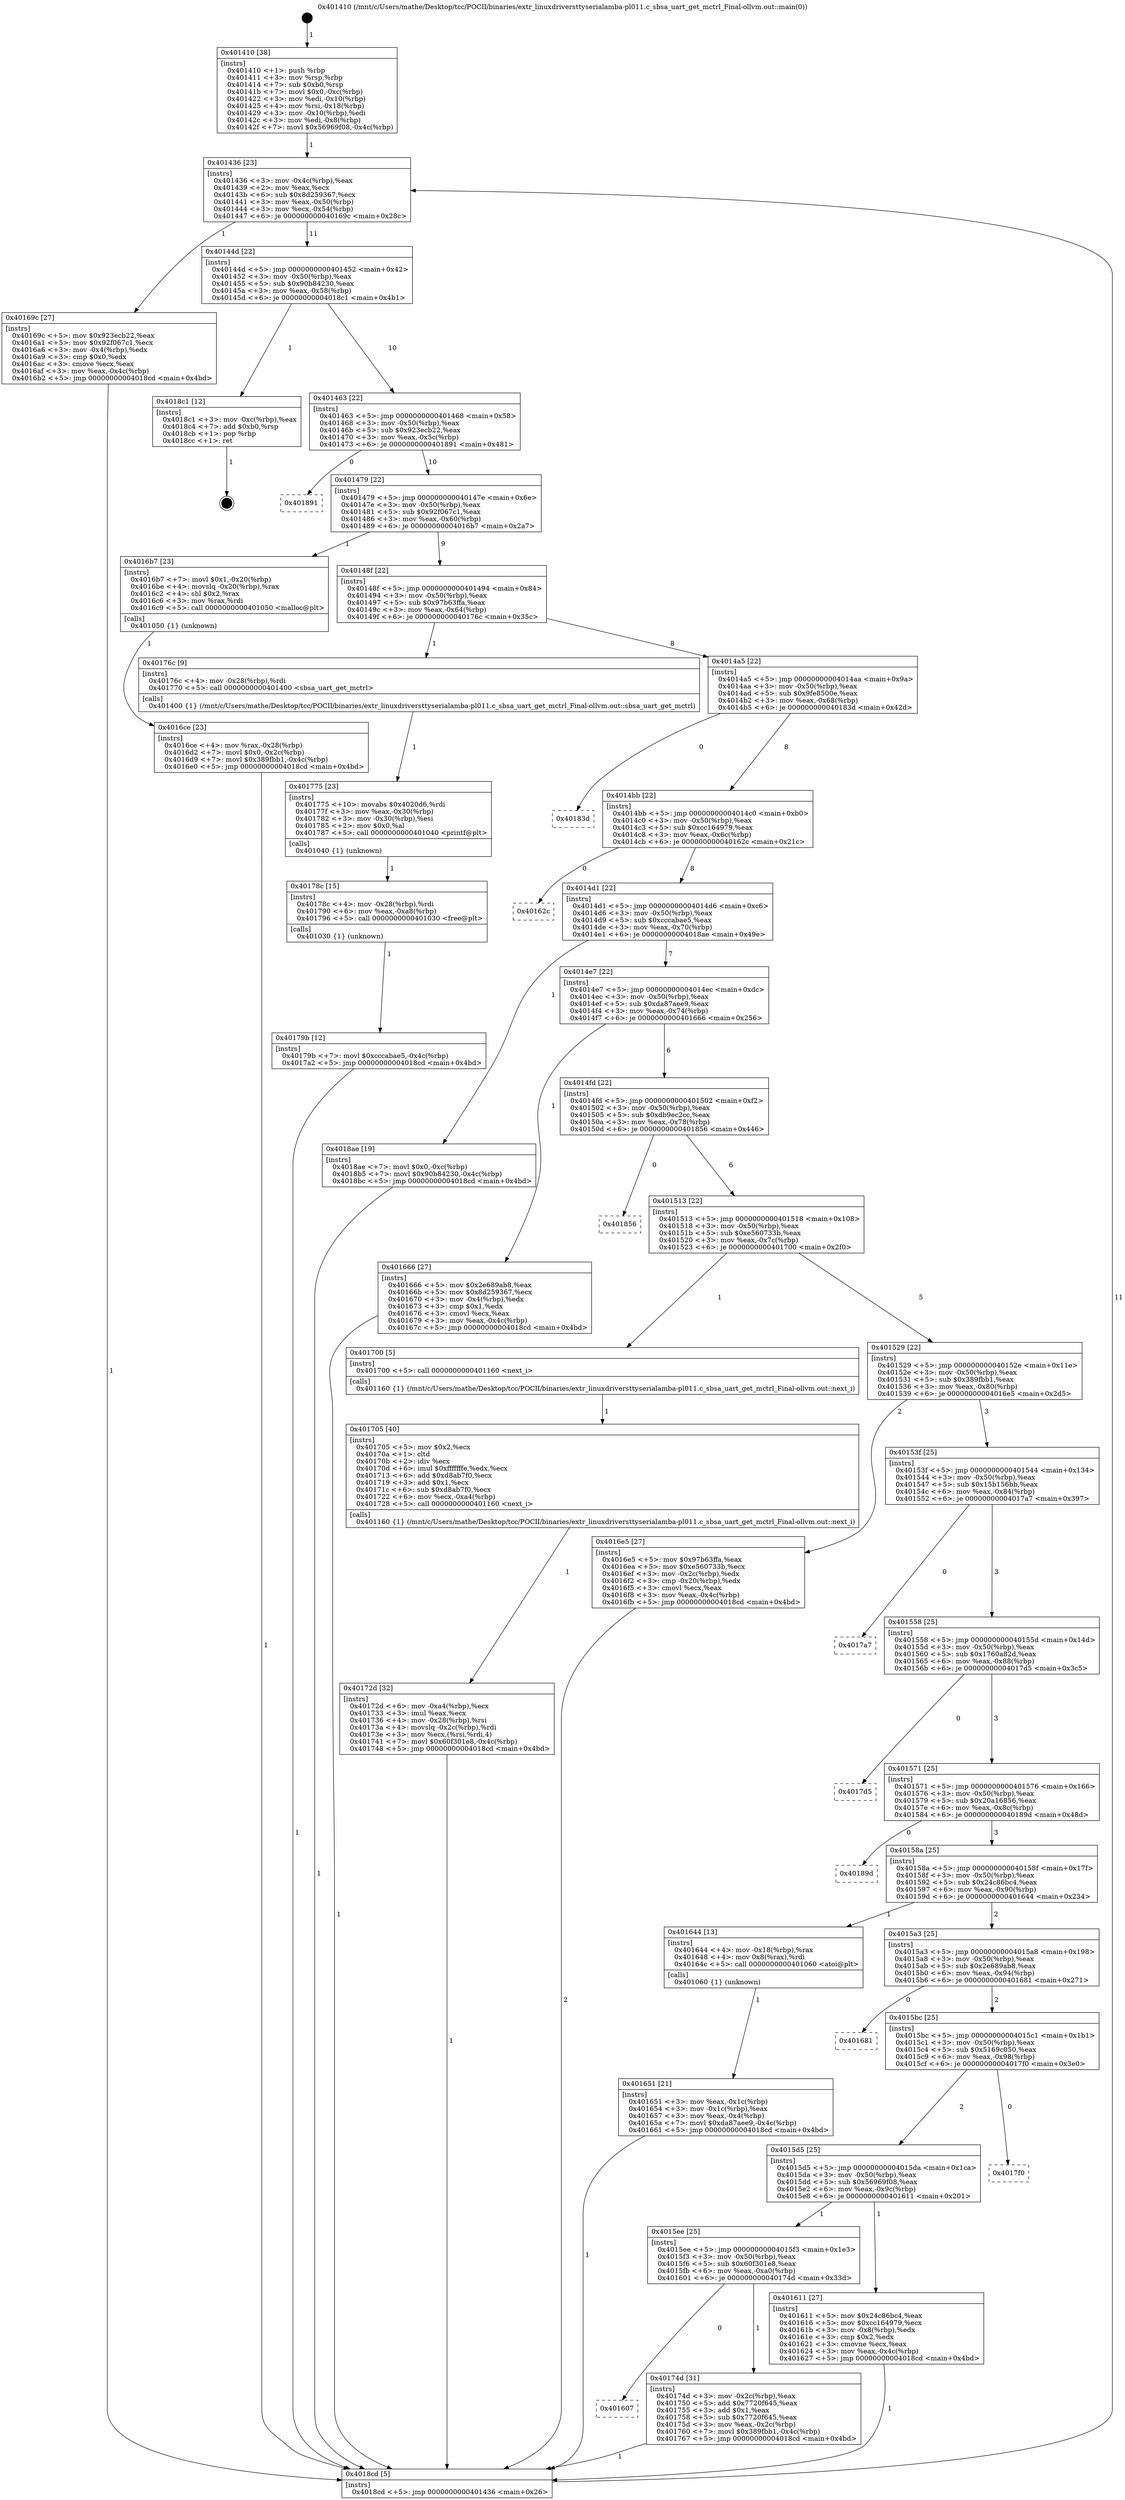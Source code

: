digraph "0x401410" {
  label = "0x401410 (/mnt/c/Users/mathe/Desktop/tcc/POCII/binaries/extr_linuxdriversttyserialamba-pl011.c_sbsa_uart_get_mctrl_Final-ollvm.out::main(0))"
  labelloc = "t"
  node[shape=record]

  Entry [label="",width=0.3,height=0.3,shape=circle,fillcolor=black,style=filled]
  "0x401436" [label="{
     0x401436 [23]\l
     | [instrs]\l
     &nbsp;&nbsp;0x401436 \<+3\>: mov -0x4c(%rbp),%eax\l
     &nbsp;&nbsp;0x401439 \<+2\>: mov %eax,%ecx\l
     &nbsp;&nbsp;0x40143b \<+6\>: sub $0x8d259367,%ecx\l
     &nbsp;&nbsp;0x401441 \<+3\>: mov %eax,-0x50(%rbp)\l
     &nbsp;&nbsp;0x401444 \<+3\>: mov %ecx,-0x54(%rbp)\l
     &nbsp;&nbsp;0x401447 \<+6\>: je 000000000040169c \<main+0x28c\>\l
  }"]
  "0x40169c" [label="{
     0x40169c [27]\l
     | [instrs]\l
     &nbsp;&nbsp;0x40169c \<+5\>: mov $0x923ecb22,%eax\l
     &nbsp;&nbsp;0x4016a1 \<+5\>: mov $0x92f067c1,%ecx\l
     &nbsp;&nbsp;0x4016a6 \<+3\>: mov -0x4(%rbp),%edx\l
     &nbsp;&nbsp;0x4016a9 \<+3\>: cmp $0x0,%edx\l
     &nbsp;&nbsp;0x4016ac \<+3\>: cmove %ecx,%eax\l
     &nbsp;&nbsp;0x4016af \<+3\>: mov %eax,-0x4c(%rbp)\l
     &nbsp;&nbsp;0x4016b2 \<+5\>: jmp 00000000004018cd \<main+0x4bd\>\l
  }"]
  "0x40144d" [label="{
     0x40144d [22]\l
     | [instrs]\l
     &nbsp;&nbsp;0x40144d \<+5\>: jmp 0000000000401452 \<main+0x42\>\l
     &nbsp;&nbsp;0x401452 \<+3\>: mov -0x50(%rbp),%eax\l
     &nbsp;&nbsp;0x401455 \<+5\>: sub $0x90b84230,%eax\l
     &nbsp;&nbsp;0x40145a \<+3\>: mov %eax,-0x58(%rbp)\l
     &nbsp;&nbsp;0x40145d \<+6\>: je 00000000004018c1 \<main+0x4b1\>\l
  }"]
  Exit [label="",width=0.3,height=0.3,shape=circle,fillcolor=black,style=filled,peripheries=2]
  "0x4018c1" [label="{
     0x4018c1 [12]\l
     | [instrs]\l
     &nbsp;&nbsp;0x4018c1 \<+3\>: mov -0xc(%rbp),%eax\l
     &nbsp;&nbsp;0x4018c4 \<+7\>: add $0xb0,%rsp\l
     &nbsp;&nbsp;0x4018cb \<+1\>: pop %rbp\l
     &nbsp;&nbsp;0x4018cc \<+1\>: ret\l
  }"]
  "0x401463" [label="{
     0x401463 [22]\l
     | [instrs]\l
     &nbsp;&nbsp;0x401463 \<+5\>: jmp 0000000000401468 \<main+0x58\>\l
     &nbsp;&nbsp;0x401468 \<+3\>: mov -0x50(%rbp),%eax\l
     &nbsp;&nbsp;0x40146b \<+5\>: sub $0x923ecb22,%eax\l
     &nbsp;&nbsp;0x401470 \<+3\>: mov %eax,-0x5c(%rbp)\l
     &nbsp;&nbsp;0x401473 \<+6\>: je 0000000000401891 \<main+0x481\>\l
  }"]
  "0x40179b" [label="{
     0x40179b [12]\l
     | [instrs]\l
     &nbsp;&nbsp;0x40179b \<+7\>: movl $0xcccabae5,-0x4c(%rbp)\l
     &nbsp;&nbsp;0x4017a2 \<+5\>: jmp 00000000004018cd \<main+0x4bd\>\l
  }"]
  "0x401891" [label="{
     0x401891\l
  }", style=dashed]
  "0x401479" [label="{
     0x401479 [22]\l
     | [instrs]\l
     &nbsp;&nbsp;0x401479 \<+5\>: jmp 000000000040147e \<main+0x6e\>\l
     &nbsp;&nbsp;0x40147e \<+3\>: mov -0x50(%rbp),%eax\l
     &nbsp;&nbsp;0x401481 \<+5\>: sub $0x92f067c1,%eax\l
     &nbsp;&nbsp;0x401486 \<+3\>: mov %eax,-0x60(%rbp)\l
     &nbsp;&nbsp;0x401489 \<+6\>: je 00000000004016b7 \<main+0x2a7\>\l
  }"]
  "0x40178c" [label="{
     0x40178c [15]\l
     | [instrs]\l
     &nbsp;&nbsp;0x40178c \<+4\>: mov -0x28(%rbp),%rdi\l
     &nbsp;&nbsp;0x401790 \<+6\>: mov %eax,-0xa8(%rbp)\l
     &nbsp;&nbsp;0x401796 \<+5\>: call 0000000000401030 \<free@plt\>\l
     | [calls]\l
     &nbsp;&nbsp;0x401030 \{1\} (unknown)\l
  }"]
  "0x4016b7" [label="{
     0x4016b7 [23]\l
     | [instrs]\l
     &nbsp;&nbsp;0x4016b7 \<+7\>: movl $0x1,-0x20(%rbp)\l
     &nbsp;&nbsp;0x4016be \<+4\>: movslq -0x20(%rbp),%rax\l
     &nbsp;&nbsp;0x4016c2 \<+4\>: shl $0x2,%rax\l
     &nbsp;&nbsp;0x4016c6 \<+3\>: mov %rax,%rdi\l
     &nbsp;&nbsp;0x4016c9 \<+5\>: call 0000000000401050 \<malloc@plt\>\l
     | [calls]\l
     &nbsp;&nbsp;0x401050 \{1\} (unknown)\l
  }"]
  "0x40148f" [label="{
     0x40148f [22]\l
     | [instrs]\l
     &nbsp;&nbsp;0x40148f \<+5\>: jmp 0000000000401494 \<main+0x84\>\l
     &nbsp;&nbsp;0x401494 \<+3\>: mov -0x50(%rbp),%eax\l
     &nbsp;&nbsp;0x401497 \<+5\>: sub $0x97b63ffa,%eax\l
     &nbsp;&nbsp;0x40149c \<+3\>: mov %eax,-0x64(%rbp)\l
     &nbsp;&nbsp;0x40149f \<+6\>: je 000000000040176c \<main+0x35c\>\l
  }"]
  "0x401775" [label="{
     0x401775 [23]\l
     | [instrs]\l
     &nbsp;&nbsp;0x401775 \<+10\>: movabs $0x4020d6,%rdi\l
     &nbsp;&nbsp;0x40177f \<+3\>: mov %eax,-0x30(%rbp)\l
     &nbsp;&nbsp;0x401782 \<+3\>: mov -0x30(%rbp),%esi\l
     &nbsp;&nbsp;0x401785 \<+2\>: mov $0x0,%al\l
     &nbsp;&nbsp;0x401787 \<+5\>: call 0000000000401040 \<printf@plt\>\l
     | [calls]\l
     &nbsp;&nbsp;0x401040 \{1\} (unknown)\l
  }"]
  "0x40176c" [label="{
     0x40176c [9]\l
     | [instrs]\l
     &nbsp;&nbsp;0x40176c \<+4\>: mov -0x28(%rbp),%rdi\l
     &nbsp;&nbsp;0x401770 \<+5\>: call 0000000000401400 \<sbsa_uart_get_mctrl\>\l
     | [calls]\l
     &nbsp;&nbsp;0x401400 \{1\} (/mnt/c/Users/mathe/Desktop/tcc/POCII/binaries/extr_linuxdriversttyserialamba-pl011.c_sbsa_uart_get_mctrl_Final-ollvm.out::sbsa_uart_get_mctrl)\l
  }"]
  "0x4014a5" [label="{
     0x4014a5 [22]\l
     | [instrs]\l
     &nbsp;&nbsp;0x4014a5 \<+5\>: jmp 00000000004014aa \<main+0x9a\>\l
     &nbsp;&nbsp;0x4014aa \<+3\>: mov -0x50(%rbp),%eax\l
     &nbsp;&nbsp;0x4014ad \<+5\>: sub $0x9fe8500e,%eax\l
     &nbsp;&nbsp;0x4014b2 \<+3\>: mov %eax,-0x68(%rbp)\l
     &nbsp;&nbsp;0x4014b5 \<+6\>: je 000000000040183d \<main+0x42d\>\l
  }"]
  "0x401607" [label="{
     0x401607\l
  }", style=dashed]
  "0x40183d" [label="{
     0x40183d\l
  }", style=dashed]
  "0x4014bb" [label="{
     0x4014bb [22]\l
     | [instrs]\l
     &nbsp;&nbsp;0x4014bb \<+5\>: jmp 00000000004014c0 \<main+0xb0\>\l
     &nbsp;&nbsp;0x4014c0 \<+3\>: mov -0x50(%rbp),%eax\l
     &nbsp;&nbsp;0x4014c3 \<+5\>: sub $0xcc164979,%eax\l
     &nbsp;&nbsp;0x4014c8 \<+3\>: mov %eax,-0x6c(%rbp)\l
     &nbsp;&nbsp;0x4014cb \<+6\>: je 000000000040162c \<main+0x21c\>\l
  }"]
  "0x40174d" [label="{
     0x40174d [31]\l
     | [instrs]\l
     &nbsp;&nbsp;0x40174d \<+3\>: mov -0x2c(%rbp),%eax\l
     &nbsp;&nbsp;0x401750 \<+5\>: add $0x7720f645,%eax\l
     &nbsp;&nbsp;0x401755 \<+3\>: add $0x1,%eax\l
     &nbsp;&nbsp;0x401758 \<+5\>: sub $0x7720f645,%eax\l
     &nbsp;&nbsp;0x40175d \<+3\>: mov %eax,-0x2c(%rbp)\l
     &nbsp;&nbsp;0x401760 \<+7\>: movl $0x389fbb1,-0x4c(%rbp)\l
     &nbsp;&nbsp;0x401767 \<+5\>: jmp 00000000004018cd \<main+0x4bd\>\l
  }"]
  "0x40162c" [label="{
     0x40162c\l
  }", style=dashed]
  "0x4014d1" [label="{
     0x4014d1 [22]\l
     | [instrs]\l
     &nbsp;&nbsp;0x4014d1 \<+5\>: jmp 00000000004014d6 \<main+0xc6\>\l
     &nbsp;&nbsp;0x4014d6 \<+3\>: mov -0x50(%rbp),%eax\l
     &nbsp;&nbsp;0x4014d9 \<+5\>: sub $0xcccabae5,%eax\l
     &nbsp;&nbsp;0x4014de \<+3\>: mov %eax,-0x70(%rbp)\l
     &nbsp;&nbsp;0x4014e1 \<+6\>: je 00000000004018ae \<main+0x49e\>\l
  }"]
  "0x40172d" [label="{
     0x40172d [32]\l
     | [instrs]\l
     &nbsp;&nbsp;0x40172d \<+6\>: mov -0xa4(%rbp),%ecx\l
     &nbsp;&nbsp;0x401733 \<+3\>: imul %eax,%ecx\l
     &nbsp;&nbsp;0x401736 \<+4\>: mov -0x28(%rbp),%rsi\l
     &nbsp;&nbsp;0x40173a \<+4\>: movslq -0x2c(%rbp),%rdi\l
     &nbsp;&nbsp;0x40173e \<+3\>: mov %ecx,(%rsi,%rdi,4)\l
     &nbsp;&nbsp;0x401741 \<+7\>: movl $0x60f301e8,-0x4c(%rbp)\l
     &nbsp;&nbsp;0x401748 \<+5\>: jmp 00000000004018cd \<main+0x4bd\>\l
  }"]
  "0x4018ae" [label="{
     0x4018ae [19]\l
     | [instrs]\l
     &nbsp;&nbsp;0x4018ae \<+7\>: movl $0x0,-0xc(%rbp)\l
     &nbsp;&nbsp;0x4018b5 \<+7\>: movl $0x90b84230,-0x4c(%rbp)\l
     &nbsp;&nbsp;0x4018bc \<+5\>: jmp 00000000004018cd \<main+0x4bd\>\l
  }"]
  "0x4014e7" [label="{
     0x4014e7 [22]\l
     | [instrs]\l
     &nbsp;&nbsp;0x4014e7 \<+5\>: jmp 00000000004014ec \<main+0xdc\>\l
     &nbsp;&nbsp;0x4014ec \<+3\>: mov -0x50(%rbp),%eax\l
     &nbsp;&nbsp;0x4014ef \<+5\>: sub $0xda87aee9,%eax\l
     &nbsp;&nbsp;0x4014f4 \<+3\>: mov %eax,-0x74(%rbp)\l
     &nbsp;&nbsp;0x4014f7 \<+6\>: je 0000000000401666 \<main+0x256\>\l
  }"]
  "0x401705" [label="{
     0x401705 [40]\l
     | [instrs]\l
     &nbsp;&nbsp;0x401705 \<+5\>: mov $0x2,%ecx\l
     &nbsp;&nbsp;0x40170a \<+1\>: cltd\l
     &nbsp;&nbsp;0x40170b \<+2\>: idiv %ecx\l
     &nbsp;&nbsp;0x40170d \<+6\>: imul $0xfffffffe,%edx,%ecx\l
     &nbsp;&nbsp;0x401713 \<+6\>: add $0xd8ab7f0,%ecx\l
     &nbsp;&nbsp;0x401719 \<+3\>: add $0x1,%ecx\l
     &nbsp;&nbsp;0x40171c \<+6\>: sub $0xd8ab7f0,%ecx\l
     &nbsp;&nbsp;0x401722 \<+6\>: mov %ecx,-0xa4(%rbp)\l
     &nbsp;&nbsp;0x401728 \<+5\>: call 0000000000401160 \<next_i\>\l
     | [calls]\l
     &nbsp;&nbsp;0x401160 \{1\} (/mnt/c/Users/mathe/Desktop/tcc/POCII/binaries/extr_linuxdriversttyserialamba-pl011.c_sbsa_uart_get_mctrl_Final-ollvm.out::next_i)\l
  }"]
  "0x401666" [label="{
     0x401666 [27]\l
     | [instrs]\l
     &nbsp;&nbsp;0x401666 \<+5\>: mov $0x2e689ab8,%eax\l
     &nbsp;&nbsp;0x40166b \<+5\>: mov $0x8d259367,%ecx\l
     &nbsp;&nbsp;0x401670 \<+3\>: mov -0x4(%rbp),%edx\l
     &nbsp;&nbsp;0x401673 \<+3\>: cmp $0x1,%edx\l
     &nbsp;&nbsp;0x401676 \<+3\>: cmovl %ecx,%eax\l
     &nbsp;&nbsp;0x401679 \<+3\>: mov %eax,-0x4c(%rbp)\l
     &nbsp;&nbsp;0x40167c \<+5\>: jmp 00000000004018cd \<main+0x4bd\>\l
  }"]
  "0x4014fd" [label="{
     0x4014fd [22]\l
     | [instrs]\l
     &nbsp;&nbsp;0x4014fd \<+5\>: jmp 0000000000401502 \<main+0xf2\>\l
     &nbsp;&nbsp;0x401502 \<+3\>: mov -0x50(%rbp),%eax\l
     &nbsp;&nbsp;0x401505 \<+5\>: sub $0xdb9ec2cc,%eax\l
     &nbsp;&nbsp;0x40150a \<+3\>: mov %eax,-0x78(%rbp)\l
     &nbsp;&nbsp;0x40150d \<+6\>: je 0000000000401856 \<main+0x446\>\l
  }"]
  "0x4016ce" [label="{
     0x4016ce [23]\l
     | [instrs]\l
     &nbsp;&nbsp;0x4016ce \<+4\>: mov %rax,-0x28(%rbp)\l
     &nbsp;&nbsp;0x4016d2 \<+7\>: movl $0x0,-0x2c(%rbp)\l
     &nbsp;&nbsp;0x4016d9 \<+7\>: movl $0x389fbb1,-0x4c(%rbp)\l
     &nbsp;&nbsp;0x4016e0 \<+5\>: jmp 00000000004018cd \<main+0x4bd\>\l
  }"]
  "0x401856" [label="{
     0x401856\l
  }", style=dashed]
  "0x401513" [label="{
     0x401513 [22]\l
     | [instrs]\l
     &nbsp;&nbsp;0x401513 \<+5\>: jmp 0000000000401518 \<main+0x108\>\l
     &nbsp;&nbsp;0x401518 \<+3\>: mov -0x50(%rbp),%eax\l
     &nbsp;&nbsp;0x40151b \<+5\>: sub $0xe560733b,%eax\l
     &nbsp;&nbsp;0x401520 \<+3\>: mov %eax,-0x7c(%rbp)\l
     &nbsp;&nbsp;0x401523 \<+6\>: je 0000000000401700 \<main+0x2f0\>\l
  }"]
  "0x401651" [label="{
     0x401651 [21]\l
     | [instrs]\l
     &nbsp;&nbsp;0x401651 \<+3\>: mov %eax,-0x1c(%rbp)\l
     &nbsp;&nbsp;0x401654 \<+3\>: mov -0x1c(%rbp),%eax\l
     &nbsp;&nbsp;0x401657 \<+3\>: mov %eax,-0x4(%rbp)\l
     &nbsp;&nbsp;0x40165a \<+7\>: movl $0xda87aee9,-0x4c(%rbp)\l
     &nbsp;&nbsp;0x401661 \<+5\>: jmp 00000000004018cd \<main+0x4bd\>\l
  }"]
  "0x401700" [label="{
     0x401700 [5]\l
     | [instrs]\l
     &nbsp;&nbsp;0x401700 \<+5\>: call 0000000000401160 \<next_i\>\l
     | [calls]\l
     &nbsp;&nbsp;0x401160 \{1\} (/mnt/c/Users/mathe/Desktop/tcc/POCII/binaries/extr_linuxdriversttyserialamba-pl011.c_sbsa_uart_get_mctrl_Final-ollvm.out::next_i)\l
  }"]
  "0x401529" [label="{
     0x401529 [22]\l
     | [instrs]\l
     &nbsp;&nbsp;0x401529 \<+5\>: jmp 000000000040152e \<main+0x11e\>\l
     &nbsp;&nbsp;0x40152e \<+3\>: mov -0x50(%rbp),%eax\l
     &nbsp;&nbsp;0x401531 \<+5\>: sub $0x389fbb1,%eax\l
     &nbsp;&nbsp;0x401536 \<+3\>: mov %eax,-0x80(%rbp)\l
     &nbsp;&nbsp;0x401539 \<+6\>: je 00000000004016e5 \<main+0x2d5\>\l
  }"]
  "0x401410" [label="{
     0x401410 [38]\l
     | [instrs]\l
     &nbsp;&nbsp;0x401410 \<+1\>: push %rbp\l
     &nbsp;&nbsp;0x401411 \<+3\>: mov %rsp,%rbp\l
     &nbsp;&nbsp;0x401414 \<+7\>: sub $0xb0,%rsp\l
     &nbsp;&nbsp;0x40141b \<+7\>: movl $0x0,-0xc(%rbp)\l
     &nbsp;&nbsp;0x401422 \<+3\>: mov %edi,-0x10(%rbp)\l
     &nbsp;&nbsp;0x401425 \<+4\>: mov %rsi,-0x18(%rbp)\l
     &nbsp;&nbsp;0x401429 \<+3\>: mov -0x10(%rbp),%edi\l
     &nbsp;&nbsp;0x40142c \<+3\>: mov %edi,-0x8(%rbp)\l
     &nbsp;&nbsp;0x40142f \<+7\>: movl $0x56969f08,-0x4c(%rbp)\l
  }"]
  "0x4016e5" [label="{
     0x4016e5 [27]\l
     | [instrs]\l
     &nbsp;&nbsp;0x4016e5 \<+5\>: mov $0x97b63ffa,%eax\l
     &nbsp;&nbsp;0x4016ea \<+5\>: mov $0xe560733b,%ecx\l
     &nbsp;&nbsp;0x4016ef \<+3\>: mov -0x2c(%rbp),%edx\l
     &nbsp;&nbsp;0x4016f2 \<+3\>: cmp -0x20(%rbp),%edx\l
     &nbsp;&nbsp;0x4016f5 \<+3\>: cmovl %ecx,%eax\l
     &nbsp;&nbsp;0x4016f8 \<+3\>: mov %eax,-0x4c(%rbp)\l
     &nbsp;&nbsp;0x4016fb \<+5\>: jmp 00000000004018cd \<main+0x4bd\>\l
  }"]
  "0x40153f" [label="{
     0x40153f [25]\l
     | [instrs]\l
     &nbsp;&nbsp;0x40153f \<+5\>: jmp 0000000000401544 \<main+0x134\>\l
     &nbsp;&nbsp;0x401544 \<+3\>: mov -0x50(%rbp),%eax\l
     &nbsp;&nbsp;0x401547 \<+5\>: sub $0x15b156bb,%eax\l
     &nbsp;&nbsp;0x40154c \<+6\>: mov %eax,-0x84(%rbp)\l
     &nbsp;&nbsp;0x401552 \<+6\>: je 00000000004017a7 \<main+0x397\>\l
  }"]
  "0x4018cd" [label="{
     0x4018cd [5]\l
     | [instrs]\l
     &nbsp;&nbsp;0x4018cd \<+5\>: jmp 0000000000401436 \<main+0x26\>\l
  }"]
  "0x4017a7" [label="{
     0x4017a7\l
  }", style=dashed]
  "0x401558" [label="{
     0x401558 [25]\l
     | [instrs]\l
     &nbsp;&nbsp;0x401558 \<+5\>: jmp 000000000040155d \<main+0x14d\>\l
     &nbsp;&nbsp;0x40155d \<+3\>: mov -0x50(%rbp),%eax\l
     &nbsp;&nbsp;0x401560 \<+5\>: sub $0x1760a82d,%eax\l
     &nbsp;&nbsp;0x401565 \<+6\>: mov %eax,-0x88(%rbp)\l
     &nbsp;&nbsp;0x40156b \<+6\>: je 00000000004017d5 \<main+0x3c5\>\l
  }"]
  "0x4015ee" [label="{
     0x4015ee [25]\l
     | [instrs]\l
     &nbsp;&nbsp;0x4015ee \<+5\>: jmp 00000000004015f3 \<main+0x1e3\>\l
     &nbsp;&nbsp;0x4015f3 \<+3\>: mov -0x50(%rbp),%eax\l
     &nbsp;&nbsp;0x4015f6 \<+5\>: sub $0x60f301e8,%eax\l
     &nbsp;&nbsp;0x4015fb \<+6\>: mov %eax,-0xa0(%rbp)\l
     &nbsp;&nbsp;0x401601 \<+6\>: je 000000000040174d \<main+0x33d\>\l
  }"]
  "0x4017d5" [label="{
     0x4017d5\l
  }", style=dashed]
  "0x401571" [label="{
     0x401571 [25]\l
     | [instrs]\l
     &nbsp;&nbsp;0x401571 \<+5\>: jmp 0000000000401576 \<main+0x166\>\l
     &nbsp;&nbsp;0x401576 \<+3\>: mov -0x50(%rbp),%eax\l
     &nbsp;&nbsp;0x401579 \<+5\>: sub $0x20a16856,%eax\l
     &nbsp;&nbsp;0x40157e \<+6\>: mov %eax,-0x8c(%rbp)\l
     &nbsp;&nbsp;0x401584 \<+6\>: je 000000000040189d \<main+0x48d\>\l
  }"]
  "0x401611" [label="{
     0x401611 [27]\l
     | [instrs]\l
     &nbsp;&nbsp;0x401611 \<+5\>: mov $0x24c86bc4,%eax\l
     &nbsp;&nbsp;0x401616 \<+5\>: mov $0xcc164979,%ecx\l
     &nbsp;&nbsp;0x40161b \<+3\>: mov -0x8(%rbp),%edx\l
     &nbsp;&nbsp;0x40161e \<+3\>: cmp $0x2,%edx\l
     &nbsp;&nbsp;0x401621 \<+3\>: cmovne %ecx,%eax\l
     &nbsp;&nbsp;0x401624 \<+3\>: mov %eax,-0x4c(%rbp)\l
     &nbsp;&nbsp;0x401627 \<+5\>: jmp 00000000004018cd \<main+0x4bd\>\l
  }"]
  "0x40189d" [label="{
     0x40189d\l
  }", style=dashed]
  "0x40158a" [label="{
     0x40158a [25]\l
     | [instrs]\l
     &nbsp;&nbsp;0x40158a \<+5\>: jmp 000000000040158f \<main+0x17f\>\l
     &nbsp;&nbsp;0x40158f \<+3\>: mov -0x50(%rbp),%eax\l
     &nbsp;&nbsp;0x401592 \<+5\>: sub $0x24c86bc4,%eax\l
     &nbsp;&nbsp;0x401597 \<+6\>: mov %eax,-0x90(%rbp)\l
     &nbsp;&nbsp;0x40159d \<+6\>: je 0000000000401644 \<main+0x234\>\l
  }"]
  "0x4015d5" [label="{
     0x4015d5 [25]\l
     | [instrs]\l
     &nbsp;&nbsp;0x4015d5 \<+5\>: jmp 00000000004015da \<main+0x1ca\>\l
     &nbsp;&nbsp;0x4015da \<+3\>: mov -0x50(%rbp),%eax\l
     &nbsp;&nbsp;0x4015dd \<+5\>: sub $0x56969f08,%eax\l
     &nbsp;&nbsp;0x4015e2 \<+6\>: mov %eax,-0x9c(%rbp)\l
     &nbsp;&nbsp;0x4015e8 \<+6\>: je 0000000000401611 \<main+0x201\>\l
  }"]
  "0x401644" [label="{
     0x401644 [13]\l
     | [instrs]\l
     &nbsp;&nbsp;0x401644 \<+4\>: mov -0x18(%rbp),%rax\l
     &nbsp;&nbsp;0x401648 \<+4\>: mov 0x8(%rax),%rdi\l
     &nbsp;&nbsp;0x40164c \<+5\>: call 0000000000401060 \<atoi@plt\>\l
     | [calls]\l
     &nbsp;&nbsp;0x401060 \{1\} (unknown)\l
  }"]
  "0x4015a3" [label="{
     0x4015a3 [25]\l
     | [instrs]\l
     &nbsp;&nbsp;0x4015a3 \<+5\>: jmp 00000000004015a8 \<main+0x198\>\l
     &nbsp;&nbsp;0x4015a8 \<+3\>: mov -0x50(%rbp),%eax\l
     &nbsp;&nbsp;0x4015ab \<+5\>: sub $0x2e689ab8,%eax\l
     &nbsp;&nbsp;0x4015b0 \<+6\>: mov %eax,-0x94(%rbp)\l
     &nbsp;&nbsp;0x4015b6 \<+6\>: je 0000000000401681 \<main+0x271\>\l
  }"]
  "0x4017f0" [label="{
     0x4017f0\l
  }", style=dashed]
  "0x401681" [label="{
     0x401681\l
  }", style=dashed]
  "0x4015bc" [label="{
     0x4015bc [25]\l
     | [instrs]\l
     &nbsp;&nbsp;0x4015bc \<+5\>: jmp 00000000004015c1 \<main+0x1b1\>\l
     &nbsp;&nbsp;0x4015c1 \<+3\>: mov -0x50(%rbp),%eax\l
     &nbsp;&nbsp;0x4015c4 \<+5\>: sub $0x5169c050,%eax\l
     &nbsp;&nbsp;0x4015c9 \<+6\>: mov %eax,-0x98(%rbp)\l
     &nbsp;&nbsp;0x4015cf \<+6\>: je 00000000004017f0 \<main+0x3e0\>\l
  }"]
  Entry -> "0x401410" [label=" 1"]
  "0x401436" -> "0x40169c" [label=" 1"]
  "0x401436" -> "0x40144d" [label=" 11"]
  "0x4018c1" -> Exit [label=" 1"]
  "0x40144d" -> "0x4018c1" [label=" 1"]
  "0x40144d" -> "0x401463" [label=" 10"]
  "0x4018ae" -> "0x4018cd" [label=" 1"]
  "0x401463" -> "0x401891" [label=" 0"]
  "0x401463" -> "0x401479" [label=" 10"]
  "0x40179b" -> "0x4018cd" [label=" 1"]
  "0x401479" -> "0x4016b7" [label=" 1"]
  "0x401479" -> "0x40148f" [label=" 9"]
  "0x40178c" -> "0x40179b" [label=" 1"]
  "0x40148f" -> "0x40176c" [label=" 1"]
  "0x40148f" -> "0x4014a5" [label=" 8"]
  "0x401775" -> "0x40178c" [label=" 1"]
  "0x4014a5" -> "0x40183d" [label=" 0"]
  "0x4014a5" -> "0x4014bb" [label=" 8"]
  "0x40176c" -> "0x401775" [label=" 1"]
  "0x4014bb" -> "0x40162c" [label=" 0"]
  "0x4014bb" -> "0x4014d1" [label=" 8"]
  "0x40174d" -> "0x4018cd" [label=" 1"]
  "0x4014d1" -> "0x4018ae" [label=" 1"]
  "0x4014d1" -> "0x4014e7" [label=" 7"]
  "0x4015ee" -> "0x40174d" [label=" 1"]
  "0x4014e7" -> "0x401666" [label=" 1"]
  "0x4014e7" -> "0x4014fd" [label=" 6"]
  "0x4015ee" -> "0x401607" [label=" 0"]
  "0x4014fd" -> "0x401856" [label=" 0"]
  "0x4014fd" -> "0x401513" [label=" 6"]
  "0x40172d" -> "0x4018cd" [label=" 1"]
  "0x401513" -> "0x401700" [label=" 1"]
  "0x401513" -> "0x401529" [label=" 5"]
  "0x401705" -> "0x40172d" [label=" 1"]
  "0x401529" -> "0x4016e5" [label=" 2"]
  "0x401529" -> "0x40153f" [label=" 3"]
  "0x401700" -> "0x401705" [label=" 1"]
  "0x40153f" -> "0x4017a7" [label=" 0"]
  "0x40153f" -> "0x401558" [label=" 3"]
  "0x4016e5" -> "0x4018cd" [label=" 2"]
  "0x401558" -> "0x4017d5" [label=" 0"]
  "0x401558" -> "0x401571" [label=" 3"]
  "0x4016ce" -> "0x4018cd" [label=" 1"]
  "0x401571" -> "0x40189d" [label=" 0"]
  "0x401571" -> "0x40158a" [label=" 3"]
  "0x4016b7" -> "0x4016ce" [label=" 1"]
  "0x40158a" -> "0x401644" [label=" 1"]
  "0x40158a" -> "0x4015a3" [label=" 2"]
  "0x401666" -> "0x4018cd" [label=" 1"]
  "0x4015a3" -> "0x401681" [label=" 0"]
  "0x4015a3" -> "0x4015bc" [label=" 2"]
  "0x401651" -> "0x4018cd" [label=" 1"]
  "0x4015bc" -> "0x4017f0" [label=" 0"]
  "0x4015bc" -> "0x4015d5" [label=" 2"]
  "0x40169c" -> "0x4018cd" [label=" 1"]
  "0x4015d5" -> "0x401611" [label=" 1"]
  "0x4015d5" -> "0x4015ee" [label=" 1"]
  "0x401611" -> "0x4018cd" [label=" 1"]
  "0x401410" -> "0x401436" [label=" 1"]
  "0x4018cd" -> "0x401436" [label=" 11"]
  "0x401644" -> "0x401651" [label=" 1"]
}
